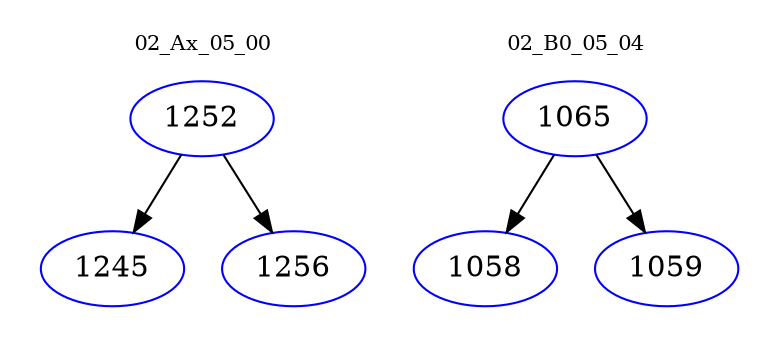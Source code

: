 digraph{
subgraph cluster_0 {
color = white
label = "02_Ax_05_00";
fontsize=10;
T0_1252 [label="1252", color="blue"]
T0_1252 -> T0_1245 [color="black"]
T0_1245 [label="1245", color="blue"]
T0_1252 -> T0_1256 [color="black"]
T0_1256 [label="1256", color="blue"]
}
subgraph cluster_1 {
color = white
label = "02_B0_05_04";
fontsize=10;
T1_1065 [label="1065", color="blue"]
T1_1065 -> T1_1058 [color="black"]
T1_1058 [label="1058", color="blue"]
T1_1065 -> T1_1059 [color="black"]
T1_1059 [label="1059", color="blue"]
}
}
